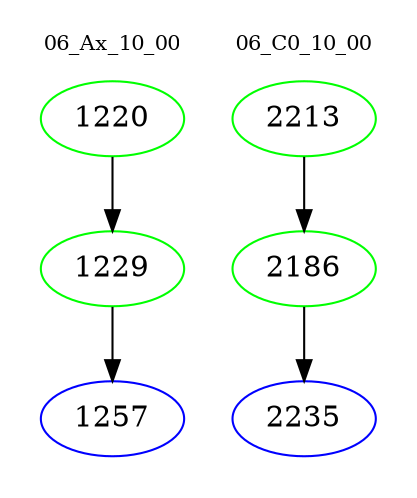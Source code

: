 digraph{
subgraph cluster_0 {
color = white
label = "06_Ax_10_00";
fontsize=10;
T0_1220 [label="1220", color="green"]
T0_1220 -> T0_1229 [color="black"]
T0_1229 [label="1229", color="green"]
T0_1229 -> T0_1257 [color="black"]
T0_1257 [label="1257", color="blue"]
}
subgraph cluster_1 {
color = white
label = "06_C0_10_00";
fontsize=10;
T1_2213 [label="2213", color="green"]
T1_2213 -> T1_2186 [color="black"]
T1_2186 [label="2186", color="green"]
T1_2186 -> T1_2235 [color="black"]
T1_2235 [label="2235", color="blue"]
}
}
